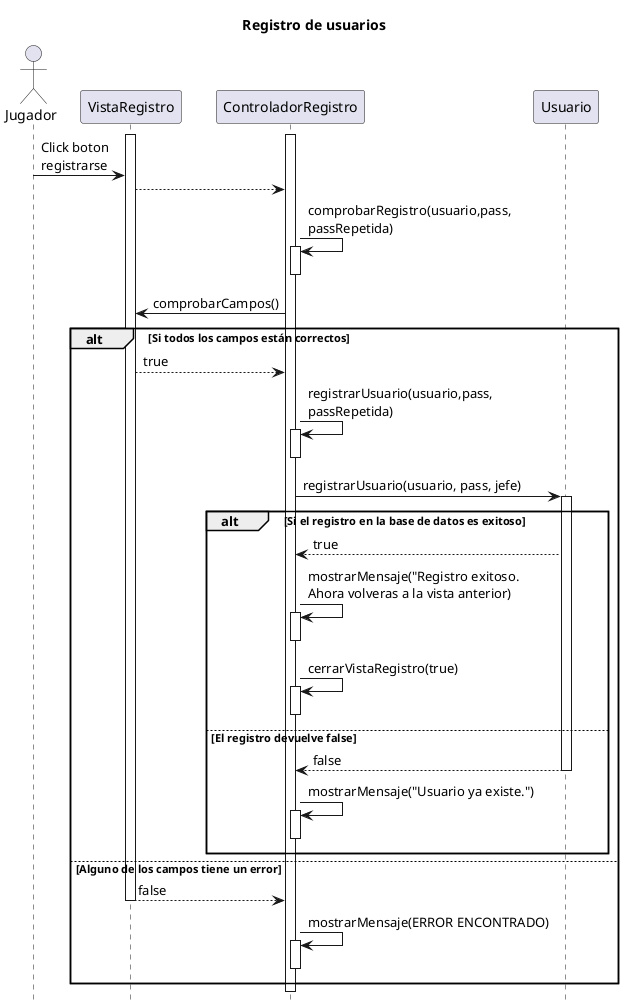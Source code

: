 @startuml
hide footbox
title Registro de usuarios

actor Jugador as j

participant VistaRegistro as visReg
participant ControladorRegistro as contReg
participant Usuario as u


activate visReg
activate contReg
j -> visReg : Click boton\nregistrarse


visReg --> contReg
contReg -> contReg :comprobarRegistro(usuario,pass,\npassRepetida)
activate contReg
deactivate contReg

contReg -> visReg:comprobarCampos()

alt Si todos los campos están correctos

visReg --> contReg:true
contReg -> contReg:registrarUsuario(usuario,pass,\npassRepetida)
activate contReg
deactivate contReg

contReg->u:registrarUsuario(usuario, pass, jefe)
activate u

alt Si el registro en la base de datos es exitoso

u-->contReg:true

contReg->contReg:mostrarMensaje("Registro exitoso.\nAhora volveras a la vista anterior)
activate contReg
deactivate contReg

contReg->contReg:cerrarVistaRegistro(true)
activate contReg
deactivate contReg

else El registro devuelve false

u-->contReg:false
deactivate u

contReg->contReg:mostrarMensaje("Usuario ya existe.")
activate contReg
deactivate contReg


end alt

else Alguno de los campos tiene un error

visReg-->contReg:false
deactivate visReg

contReg->contReg:mostrarMensaje(ERROR ENCONTRADO)
activate contReg
deactivate contReg

end alt

@enduml

